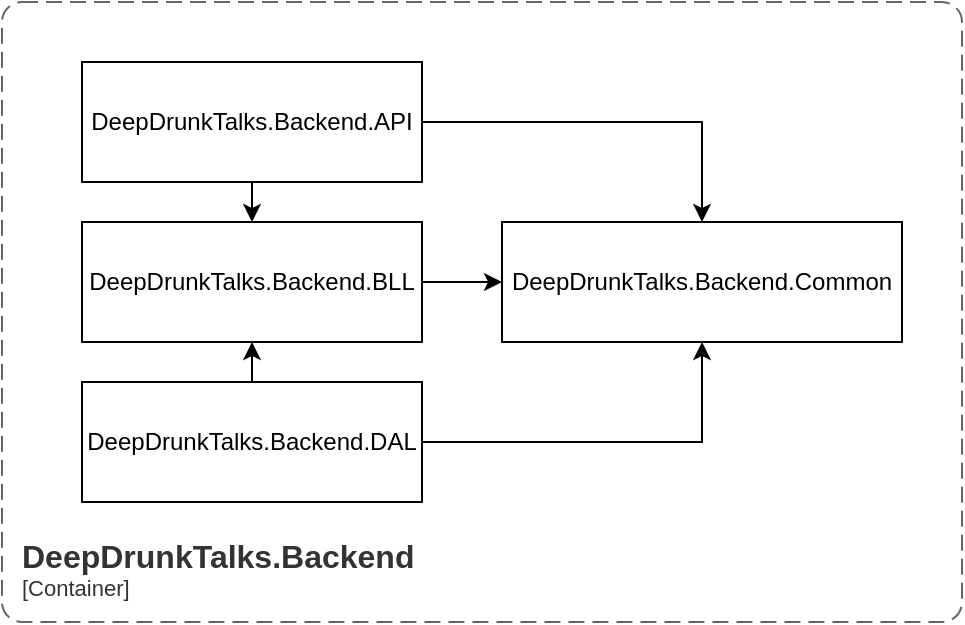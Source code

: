 <mxfile version="22.0.3" type="device">
  <diagram name="Page-1" id="tRug0OOZPl2W6gaOmyCv">
    <mxGraphModel dx="1173" dy="608" grid="1" gridSize="10" guides="1" tooltips="1" connect="1" arrows="1" fold="1" page="1" pageScale="1" pageWidth="1169" pageHeight="827" math="0" shadow="0">
      <root>
        <mxCell id="0" />
        <mxCell id="1" parent="0" />
        <object placeholders="1" c4Name="DeepDrunkTalks.Backend" c4Type="ContainerScopeBoundary" c4Application="Container" label="&lt;font style=&quot;font-size: 16px&quot;&gt;&lt;b&gt;&lt;div style=&quot;text-align: left&quot;&gt;%c4Name%&lt;/div&gt;&lt;/b&gt;&lt;/font&gt;&lt;div style=&quot;text-align: left&quot;&gt;[%c4Application%]&lt;/div&gt;" id="qkgcQ2BmxOzQfRcCj1Vr-1">
          <mxCell style="rounded=1;fontSize=11;whiteSpace=wrap;html=1;dashed=1;arcSize=20;fillColor=none;strokeColor=#666666;fontColor=#333333;labelBackgroundColor=none;align=left;verticalAlign=bottom;labelBorderColor=none;spacingTop=0;spacing=10;dashPattern=8 4;metaEdit=1;rotatable=0;perimeter=rectanglePerimeter;noLabel=0;labelPadding=0;allowArrows=0;connectable=0;expand=0;recursiveResize=0;editable=1;pointerEvents=0;absoluteArcSize=1;points=[[0.25,0,0],[0.5,0,0],[0.75,0,0],[1,0.25,0],[1,0.5,0],[1,0.75,0],[0.75,1,0],[0.5,1,0],[0.25,1,0],[0,0.75,0],[0,0.5,0],[0,0.25,0]];" vertex="1" parent="1">
            <mxGeometry x="380" y="150" width="480" height="310" as="geometry" />
          </mxCell>
        </object>
        <mxCell id="qkgcQ2BmxOzQfRcCj1Vr-10" style="edgeStyle=orthogonalEdgeStyle;rounded=0;orthogonalLoop=1;jettySize=auto;html=1;" edge="1" parent="1" source="qkgcQ2BmxOzQfRcCj1Vr-2" target="qkgcQ2BmxOzQfRcCj1Vr-5">
          <mxGeometry relative="1" as="geometry" />
        </mxCell>
        <mxCell id="qkgcQ2BmxOzQfRcCj1Vr-2" value="DeepDrunkTalks.Backend.API" style="rounded=0;whiteSpace=wrap;html=1;" vertex="1" parent="1">
          <mxGeometry x="420" y="180" width="170" height="60" as="geometry" />
        </mxCell>
        <mxCell id="qkgcQ2BmxOzQfRcCj1Vr-3" value="DeepDrunkTalks.Backend.BLL" style="rounded=0;whiteSpace=wrap;html=1;" vertex="1" parent="1">
          <mxGeometry x="420" y="260" width="170" height="60" as="geometry" />
        </mxCell>
        <mxCell id="qkgcQ2BmxOzQfRcCj1Vr-9" style="edgeStyle=orthogonalEdgeStyle;rounded=0;orthogonalLoop=1;jettySize=auto;html=1;" edge="1" parent="1" source="qkgcQ2BmxOzQfRcCj1Vr-4" target="qkgcQ2BmxOzQfRcCj1Vr-5">
          <mxGeometry relative="1" as="geometry" />
        </mxCell>
        <mxCell id="qkgcQ2BmxOzQfRcCj1Vr-4" value="DeepDrunkTalks.Backend.DAL" style="rounded=0;whiteSpace=wrap;html=1;" vertex="1" parent="1">
          <mxGeometry x="420" y="340" width="170" height="60" as="geometry" />
        </mxCell>
        <mxCell id="qkgcQ2BmxOzQfRcCj1Vr-5" value="DeepDrunkTalks.Backend.Common" style="rounded=0;whiteSpace=wrap;html=1;" vertex="1" parent="1">
          <mxGeometry x="630" y="260" width="200" height="60" as="geometry" />
        </mxCell>
        <mxCell id="qkgcQ2BmxOzQfRcCj1Vr-6" value="" style="endArrow=classic;html=1;rounded=0;" edge="1" parent="1" source="qkgcQ2BmxOzQfRcCj1Vr-2" target="qkgcQ2BmxOzQfRcCj1Vr-3">
          <mxGeometry width="50" height="50" relative="1" as="geometry">
            <mxPoint x="670" y="400" as="sourcePoint" />
            <mxPoint x="720" y="350" as="targetPoint" />
          </mxGeometry>
        </mxCell>
        <mxCell id="qkgcQ2BmxOzQfRcCj1Vr-7" value="" style="endArrow=classic;html=1;rounded=0;" edge="1" parent="1" source="qkgcQ2BmxOzQfRcCj1Vr-4" target="qkgcQ2BmxOzQfRcCj1Vr-3">
          <mxGeometry width="50" height="50" relative="1" as="geometry">
            <mxPoint x="670" y="400" as="sourcePoint" />
            <mxPoint x="720" y="350" as="targetPoint" />
          </mxGeometry>
        </mxCell>
        <mxCell id="qkgcQ2BmxOzQfRcCj1Vr-8" value="" style="endArrow=classic;html=1;rounded=0;" edge="1" parent="1" source="qkgcQ2BmxOzQfRcCj1Vr-3" target="qkgcQ2BmxOzQfRcCj1Vr-5">
          <mxGeometry width="50" height="50" relative="1" as="geometry">
            <mxPoint x="670" y="400" as="sourcePoint" />
            <mxPoint x="720" y="350" as="targetPoint" />
          </mxGeometry>
        </mxCell>
      </root>
    </mxGraphModel>
  </diagram>
</mxfile>
